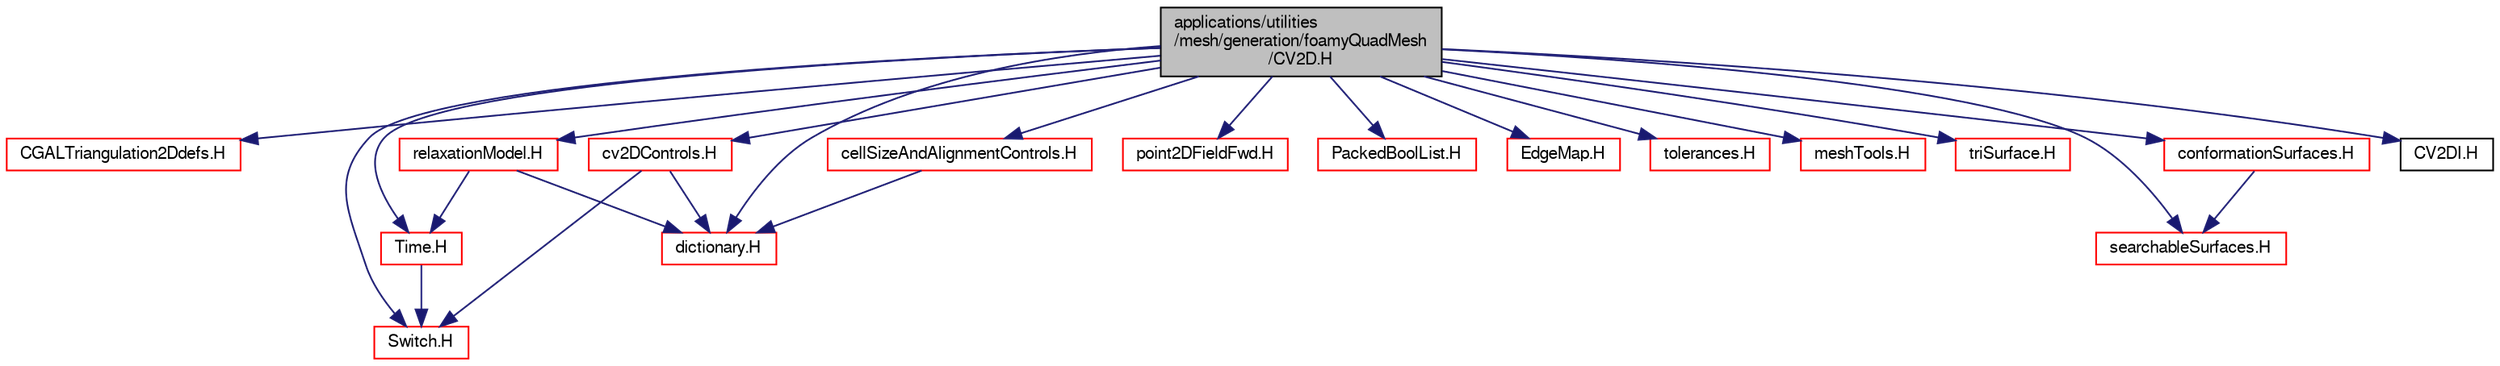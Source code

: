 digraph "applications/utilities/mesh/generation/foamyQuadMesh/CV2D.H"
{
  bgcolor="transparent";
  edge [fontname="FreeSans",fontsize="10",labelfontname="FreeSans",labelfontsize="10"];
  node [fontname="FreeSans",fontsize="10",shape=record];
  Node0 [label="applications/utilities\l/mesh/generation/foamyQuadMesh\l/CV2D.H",height=0.2,width=0.4,color="black", fillcolor="grey75", style="filled", fontcolor="black"];
  Node0 -> Node1 [color="midnightblue",fontsize="10",style="solid",fontname="FreeSans"];
  Node1 [label="CGALTriangulation2Ddefs.H",height=0.2,width=0.4,color="red",URL="$a18443.html",tooltip="CGAL data structures used for 2D Delaunay meshing. "];
  Node0 -> Node11 [color="midnightblue",fontsize="10",style="solid",fontname="FreeSans"];
  Node11 [label="Time.H",height=0.2,width=0.4,color="red",URL="$a09311.html"];
  Node11 -> Node148 [color="midnightblue",fontsize="10",style="solid",fontname="FreeSans"];
  Node148 [label="Switch.H",height=0.2,width=0.4,color="red",URL="$a12158.html"];
  Node0 -> Node159 [color="midnightblue",fontsize="10",style="solid",fontname="FreeSans"];
  Node159 [label="point2DFieldFwd.H",height=0.2,width=0.4,color="red",URL="$a12077.html"];
  Node0 -> Node87 [color="midnightblue",fontsize="10",style="solid",fontname="FreeSans"];
  Node87 [label="dictionary.H",height=0.2,width=0.4,color="red",URL="$a08804.html"];
  Node0 -> Node148 [color="midnightblue",fontsize="10",style="solid",fontname="FreeSans"];
  Node0 -> Node166 [color="midnightblue",fontsize="10",style="solid",fontname="FreeSans"];
  Node166 [label="PackedBoolList.H",height=0.2,width=0.4,color="red",URL="$a08696.html"];
  Node0 -> Node172 [color="midnightblue",fontsize="10",style="solid",fontname="FreeSans"];
  Node172 [label="EdgeMap.H",height=0.2,width=0.4,color="red",URL="$a11315.html"];
  Node0 -> Node213 [color="midnightblue",fontsize="10",style="solid",fontname="FreeSans"];
  Node213 [label="cv2DControls.H",height=0.2,width=0.4,color="red",URL="$a18452.html"];
  Node213 -> Node148 [color="midnightblue",fontsize="10",style="solid",fontname="FreeSans"];
  Node213 -> Node87 [color="midnightblue",fontsize="10",style="solid",fontname="FreeSans"];
  Node0 -> Node227 [color="midnightblue",fontsize="10",style="solid",fontname="FreeSans"];
  Node227 [label="tolerances.H",height=0.2,width=0.4,color="red",URL="$a11075.html"];
  Node0 -> Node228 [color="midnightblue",fontsize="10",style="solid",fontname="FreeSans"];
  Node228 [label="meshTools.H",height=0.2,width=0.4,color="red",URL="$a07670.html"];
  Node0 -> Node239 [color="midnightblue",fontsize="10",style="solid",fontname="FreeSans"];
  Node239 [label="triSurface.H",height=0.2,width=0.4,color="red",URL="$a17024.html"];
  Node0 -> Node256 [color="midnightblue",fontsize="10",style="solid",fontname="FreeSans"];
  Node256 [label="searchableSurfaces.H",height=0.2,width=0.4,color="red",URL="$a07832.html"];
  Node0 -> Node264 [color="midnightblue",fontsize="10",style="solid",fontname="FreeSans"];
  Node264 [label="conformationSurfaces.H",height=0.2,width=0.4,color="red",URL="$a18275.html"];
  Node264 -> Node256 [color="midnightblue",fontsize="10",style="solid",fontname="FreeSans"];
  Node0 -> Node283 [color="midnightblue",fontsize="10",style="solid",fontname="FreeSans"];
  Node283 [label="relaxationModel.H",height=0.2,width=0.4,color="red",URL="$a18401.html"];
  Node283 -> Node11 [color="midnightblue",fontsize="10",style="solid",fontname="FreeSans"];
  Node283 -> Node87 [color="midnightblue",fontsize="10",style="solid",fontname="FreeSans"];
  Node0 -> Node284 [color="midnightblue",fontsize="10",style="solid",fontname="FreeSans"];
  Node284 [label="cellSizeAndAlignmentControls.H",height=0.2,width=0.4,color="red",URL="$a18077.html"];
  Node284 -> Node87 [color="midnightblue",fontsize="10",style="solid",fontname="FreeSans"];
  Node0 -> Node289 [color="midnightblue",fontsize="10",style="solid",fontname="FreeSans"];
  Node289 [label="CV2DI.H",height=0.2,width=0.4,color="black",URL="$a18464.html"];
}
